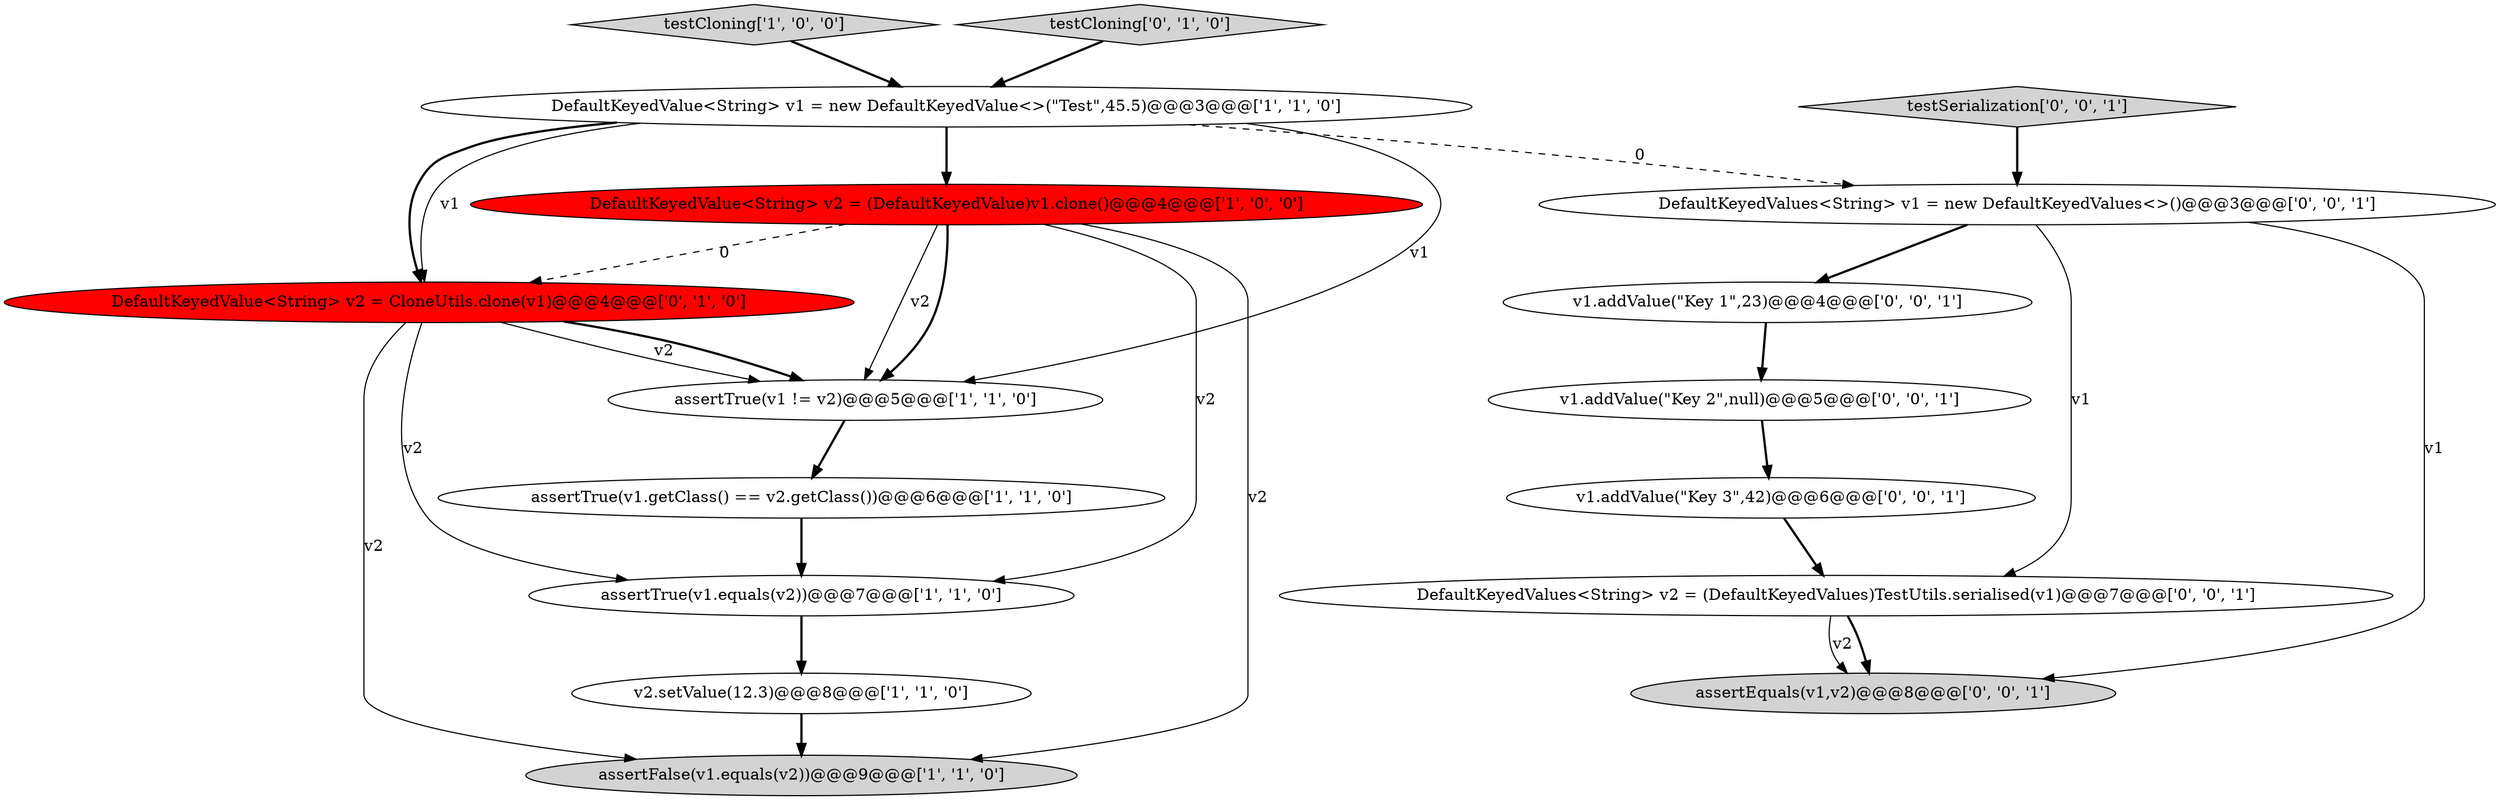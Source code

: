 digraph {
1 [style = filled, label = "testCloning['1', '0', '0']", fillcolor = lightgray, shape = diamond image = "AAA0AAABBB1BBB"];
3 [style = filled, label = "DefaultKeyedValue<String> v2 = (DefaultKeyedValue)v1.clone()@@@4@@@['1', '0', '0']", fillcolor = red, shape = ellipse image = "AAA1AAABBB1BBB"];
16 [style = filled, label = "v1.addValue(\"Key 2\",null)@@@5@@@['0', '0', '1']", fillcolor = white, shape = ellipse image = "AAA0AAABBB3BBB"];
6 [style = filled, label = "DefaultKeyedValue<String> v1 = new DefaultKeyedValue<>(\"Test\",45.5)@@@3@@@['1', '1', '0']", fillcolor = white, shape = ellipse image = "AAA0AAABBB1BBB"];
8 [style = filled, label = "testCloning['0', '1', '0']", fillcolor = lightgray, shape = diamond image = "AAA0AAABBB2BBB"];
2 [style = filled, label = "assertTrue(v1.equals(v2))@@@7@@@['1', '1', '0']", fillcolor = white, shape = ellipse image = "AAA0AAABBB1BBB"];
10 [style = filled, label = "v1.addValue(\"Key 1\",23)@@@4@@@['0', '0', '1']", fillcolor = white, shape = ellipse image = "AAA0AAABBB3BBB"];
4 [style = filled, label = "assertFalse(v1.equals(v2))@@@9@@@['1', '1', '0']", fillcolor = lightgray, shape = ellipse image = "AAA0AAABBB1BBB"];
9 [style = filled, label = "DefaultKeyedValue<String> v2 = CloneUtils.clone(v1)@@@4@@@['0', '1', '0']", fillcolor = red, shape = ellipse image = "AAA1AAABBB2BBB"];
14 [style = filled, label = "v1.addValue(\"Key 3\",42)@@@6@@@['0', '0', '1']", fillcolor = white, shape = ellipse image = "AAA0AAABBB3BBB"];
5 [style = filled, label = "assertTrue(v1.getClass() == v2.getClass())@@@6@@@['1', '1', '0']", fillcolor = white, shape = ellipse image = "AAA0AAABBB1BBB"];
12 [style = filled, label = "DefaultKeyedValues<String> v2 = (DefaultKeyedValues)TestUtils.serialised(v1)@@@7@@@['0', '0', '1']", fillcolor = white, shape = ellipse image = "AAA0AAABBB3BBB"];
7 [style = filled, label = "v2.setValue(12.3)@@@8@@@['1', '1', '0']", fillcolor = white, shape = ellipse image = "AAA0AAABBB1BBB"];
15 [style = filled, label = "DefaultKeyedValues<String> v1 = new DefaultKeyedValues<>()@@@3@@@['0', '0', '1']", fillcolor = white, shape = ellipse image = "AAA0AAABBB3BBB"];
0 [style = filled, label = "assertTrue(v1 != v2)@@@5@@@['1', '1', '0']", fillcolor = white, shape = ellipse image = "AAA0AAABBB1BBB"];
11 [style = filled, label = "testSerialization['0', '0', '1']", fillcolor = lightgray, shape = diamond image = "AAA0AAABBB3BBB"];
13 [style = filled, label = "assertEquals(v1,v2)@@@8@@@['0', '0', '1']", fillcolor = lightgray, shape = ellipse image = "AAA0AAABBB3BBB"];
3->4 [style = solid, label="v2"];
6->3 [style = bold, label=""];
9->0 [style = solid, label="v2"];
15->10 [style = bold, label=""];
9->0 [style = bold, label=""];
6->9 [style = solid, label="v1"];
9->4 [style = solid, label="v2"];
15->12 [style = solid, label="v1"];
3->2 [style = solid, label="v2"];
8->6 [style = bold, label=""];
3->0 [style = solid, label="v2"];
7->4 [style = bold, label=""];
11->15 [style = bold, label=""];
3->0 [style = bold, label=""];
15->13 [style = solid, label="v1"];
12->13 [style = bold, label=""];
5->2 [style = bold, label=""];
1->6 [style = bold, label=""];
10->16 [style = bold, label=""];
3->9 [style = dashed, label="0"];
6->15 [style = dashed, label="0"];
9->2 [style = solid, label="v2"];
14->12 [style = bold, label=""];
16->14 [style = bold, label=""];
12->13 [style = solid, label="v2"];
2->7 [style = bold, label=""];
6->9 [style = bold, label=""];
6->0 [style = solid, label="v1"];
0->5 [style = bold, label=""];
}
